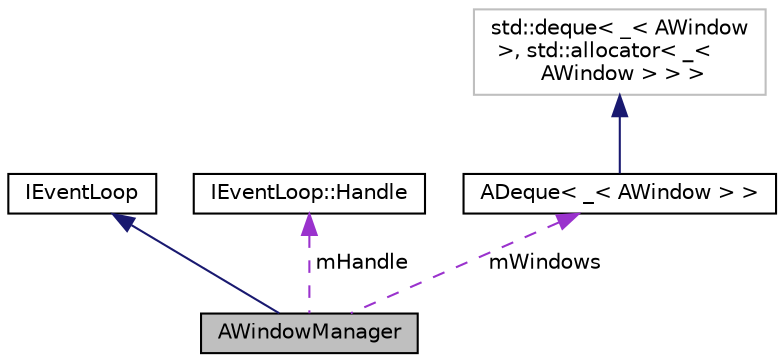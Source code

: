 digraph "AWindowManager"
{
 // LATEX_PDF_SIZE
  edge [fontname="Helvetica",fontsize="10",labelfontname="Helvetica",labelfontsize="10"];
  node [fontname="Helvetica",fontsize="10",shape=record];
  Node1 [label="AWindowManager",height=0.2,width=0.4,color="black", fillcolor="grey75", style="filled", fontcolor="black",tooltip=" "];
  Node2 -> Node1 [dir="back",color="midnightblue",fontsize="10",style="solid",fontname="Helvetica"];
  Node2 [label="IEventLoop",height=0.2,width=0.4,color="black", fillcolor="white", style="filled",URL="$classIEventLoop.html",tooltip=" "];
  Node3 -> Node1 [dir="back",color="darkorchid3",fontsize="10",style="dashed",label=" mHandle" ,fontname="Helvetica"];
  Node3 [label="IEventLoop::Handle",height=0.2,width=0.4,color="black", fillcolor="white", style="filled",URL="$classIEventLoop_1_1Handle.html",tooltip=" "];
  Node4 -> Node1 [dir="back",color="darkorchid3",fontsize="10",style="dashed",label=" mWindows" ,fontname="Helvetica"];
  Node4 [label="ADeque\< _\< AWindow \> \>",height=0.2,width=0.4,color="black", fillcolor="white", style="filled",URL="$classADeque.html",tooltip=" "];
  Node5 -> Node4 [dir="back",color="midnightblue",fontsize="10",style="solid",fontname="Helvetica"];
  Node5 [label="std::deque\< _\< AWindow\l \>, std::allocator\< _\<\l AWindow \> \> \>",height=0.2,width=0.4,color="grey75", fillcolor="white", style="filled",tooltip=" "];
}
